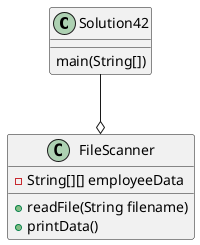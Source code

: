 /*
 *  UCF COP3330 Fall 2021 Assignment 4 Solutions
 *  Copyright 2021 Joshua Davis
 */

@startuml
'https://plantuml.com/sequence-diagram

Class Solution42{
    main(String[])
    ' FileScanner fs = new FileScanner()
    ' fs.readFile
    ' fs.printData
}

Class FileScanner{
    -String[][] employeeData
    +readFile(String filename)
    +printData()
}
Solution42 --o FileScanner
@enduml
